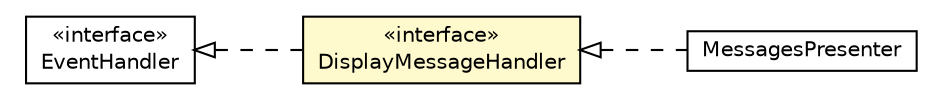 #!/usr/local/bin/dot
#
# Class diagram 
# Generated by UMLGraph version R5_6-24-gf6e263 (http://www.umlgraph.org/)
#

digraph G {
	edge [fontname="Helvetica",fontsize=10,labelfontname="Helvetica",labelfontsize=10];
	node [fontname="Helvetica",fontsize=10,shape=plaintext];
	nodesep=0.25;
	ranksep=0.5;
	rankdir=LR;
	// com.gwtplatform.carstore.client.application.event.DisplayMessageEvent.DisplayMessageHandler
	c169670 [label=<<table title="com.gwtplatform.carstore.client.application.event.DisplayMessageEvent.DisplayMessageHandler" border="0" cellborder="1" cellspacing="0" cellpadding="2" port="p" bgcolor="lemonChiffon" href="./DisplayMessageEvent.DisplayMessageHandler.html">
		<tr><td><table border="0" cellspacing="0" cellpadding="1">
<tr><td align="center" balign="center"> &#171;interface&#187; </td></tr>
<tr><td align="center" balign="center"> DisplayMessageHandler </td></tr>
		</table></td></tr>
		</table>>, URL="./DisplayMessageEvent.DisplayMessageHandler.html", fontname="Helvetica", fontcolor="black", fontsize=10.0];
	// com.gwtplatform.carstore.client.application.widget.message.MessagesPresenter
	c169749 [label=<<table title="com.gwtplatform.carstore.client.application.widget.message.MessagesPresenter" border="0" cellborder="1" cellspacing="0" cellpadding="2" port="p" href="../widget/message/MessagesPresenter.html">
		<tr><td><table border="0" cellspacing="0" cellpadding="1">
<tr><td align="center" balign="center"> MessagesPresenter </td></tr>
		</table></td></tr>
		</table>>, URL="../widget/message/MessagesPresenter.html", fontname="Helvetica", fontcolor="black", fontsize=10.0];
	//com.gwtplatform.carstore.client.application.event.DisplayMessageEvent.DisplayMessageHandler implements com.google.gwt.event.shared.EventHandler
	c169858:p -> c169670:p [dir=back,arrowtail=empty,style=dashed];
	//com.gwtplatform.carstore.client.application.widget.message.MessagesPresenter implements com.gwtplatform.carstore.client.application.event.DisplayMessageEvent.DisplayMessageHandler
	c169670:p -> c169749:p [dir=back,arrowtail=empty,style=dashed];
	// com.google.gwt.event.shared.EventHandler
	c169858 [label=<<table title="com.google.gwt.event.shared.EventHandler" border="0" cellborder="1" cellspacing="0" cellpadding="2" port="p" href="http://google-web-toolkit.googlecode.com/svn/javadoc/latest/com/google/gwt/event/shared/EventHandler.html">
		<tr><td><table border="0" cellspacing="0" cellpadding="1">
<tr><td align="center" balign="center"> &#171;interface&#187; </td></tr>
<tr><td align="center" balign="center"> EventHandler </td></tr>
		</table></td></tr>
		</table>>, URL="http://google-web-toolkit.googlecode.com/svn/javadoc/latest/com/google/gwt/event/shared/EventHandler.html", fontname="Helvetica", fontcolor="black", fontsize=10.0];
}

